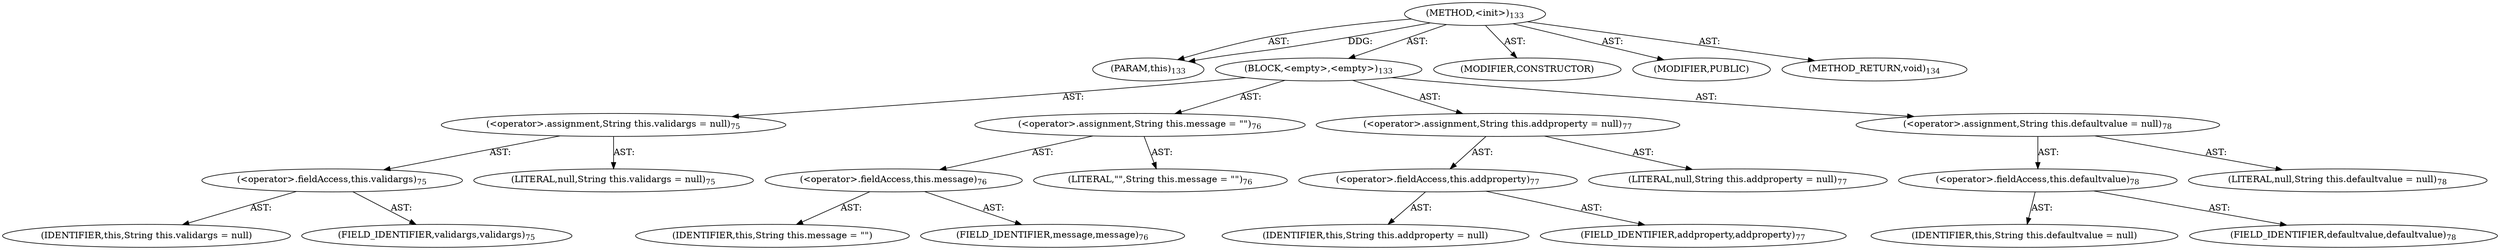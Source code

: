digraph "&lt;init&gt;" {  
"111669149701" [label = <(METHOD,&lt;init&gt;)<SUB>133</SUB>> ]
"115964117003" [label = <(PARAM,this)<SUB>133</SUB>> ]
"25769803781" [label = <(BLOCK,&lt;empty&gt;,&lt;empty&gt;)<SUB>133</SUB>> ]
"30064771084" [label = <(&lt;operator&gt;.assignment,String this.validargs = null)<SUB>75</SUB>> ]
"30064771085" [label = <(&lt;operator&gt;.fieldAccess,this.validargs)<SUB>75</SUB>> ]
"68719476752" [label = <(IDENTIFIER,this,String this.validargs = null)> ]
"55834574853" [label = <(FIELD_IDENTIFIER,validargs,validargs)<SUB>75</SUB>> ]
"90194313216" [label = <(LITERAL,null,String this.validargs = null)<SUB>75</SUB>> ]
"30064771086" [label = <(&lt;operator&gt;.assignment,String this.message = &quot;&quot;)<SUB>76</SUB>> ]
"30064771087" [label = <(&lt;operator&gt;.fieldAccess,this.message)<SUB>76</SUB>> ]
"68719476753" [label = <(IDENTIFIER,this,String this.message = &quot;&quot;)> ]
"55834574854" [label = <(FIELD_IDENTIFIER,message,message)<SUB>76</SUB>> ]
"90194313217" [label = <(LITERAL,&quot;&quot;,String this.message = &quot;&quot;)<SUB>76</SUB>> ]
"30064771088" [label = <(&lt;operator&gt;.assignment,String this.addproperty = null)<SUB>77</SUB>> ]
"30064771089" [label = <(&lt;operator&gt;.fieldAccess,this.addproperty)<SUB>77</SUB>> ]
"68719476754" [label = <(IDENTIFIER,this,String this.addproperty = null)> ]
"55834574855" [label = <(FIELD_IDENTIFIER,addproperty,addproperty)<SUB>77</SUB>> ]
"90194313218" [label = <(LITERAL,null,String this.addproperty = null)<SUB>77</SUB>> ]
"30064771090" [label = <(&lt;operator&gt;.assignment,String this.defaultvalue = null)<SUB>78</SUB>> ]
"30064771091" [label = <(&lt;operator&gt;.fieldAccess,this.defaultvalue)<SUB>78</SUB>> ]
"68719476755" [label = <(IDENTIFIER,this,String this.defaultvalue = null)> ]
"55834574856" [label = <(FIELD_IDENTIFIER,defaultvalue,defaultvalue)<SUB>78</SUB>> ]
"90194313219" [label = <(LITERAL,null,String this.defaultvalue = null)<SUB>78</SUB>> ]
"133143986190" [label = <(MODIFIER,CONSTRUCTOR)> ]
"133143986191" [label = <(MODIFIER,PUBLIC)> ]
"128849018885" [label = <(METHOD_RETURN,void)<SUB>134</SUB>> ]
  "111669149701" -> "115964117003"  [ label = "AST: "] 
  "111669149701" -> "25769803781"  [ label = "AST: "] 
  "111669149701" -> "133143986190"  [ label = "AST: "] 
  "111669149701" -> "133143986191"  [ label = "AST: "] 
  "111669149701" -> "128849018885"  [ label = "AST: "] 
  "25769803781" -> "30064771084"  [ label = "AST: "] 
  "25769803781" -> "30064771086"  [ label = "AST: "] 
  "25769803781" -> "30064771088"  [ label = "AST: "] 
  "25769803781" -> "30064771090"  [ label = "AST: "] 
  "30064771084" -> "30064771085"  [ label = "AST: "] 
  "30064771084" -> "90194313216"  [ label = "AST: "] 
  "30064771085" -> "68719476752"  [ label = "AST: "] 
  "30064771085" -> "55834574853"  [ label = "AST: "] 
  "30064771086" -> "30064771087"  [ label = "AST: "] 
  "30064771086" -> "90194313217"  [ label = "AST: "] 
  "30064771087" -> "68719476753"  [ label = "AST: "] 
  "30064771087" -> "55834574854"  [ label = "AST: "] 
  "30064771088" -> "30064771089"  [ label = "AST: "] 
  "30064771088" -> "90194313218"  [ label = "AST: "] 
  "30064771089" -> "68719476754"  [ label = "AST: "] 
  "30064771089" -> "55834574855"  [ label = "AST: "] 
  "30064771090" -> "30064771091"  [ label = "AST: "] 
  "30064771090" -> "90194313219"  [ label = "AST: "] 
  "30064771091" -> "68719476755"  [ label = "AST: "] 
  "30064771091" -> "55834574856"  [ label = "AST: "] 
  "111669149701" -> "115964117003"  [ label = "DDG: "] 
}
